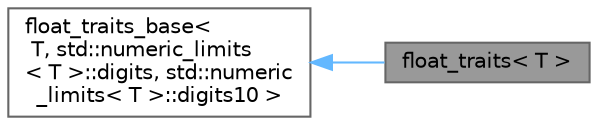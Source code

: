digraph "float_traits&lt; T &gt;"
{
 // LATEX_PDF_SIZE
  bgcolor="transparent";
  edge [fontname=Helvetica,fontsize=10,labelfontname=Helvetica,labelfontsize=10];
  node [fontname=Helvetica,fontsize=10,shape=box,height=0.2,width=0.4];
  rankdir="LR";
  Node1 [id="Node000001",label="float_traits\< T \>",height=0.2,width=0.4,color="gray40", fillcolor="grey60", style="filled", fontcolor="black",tooltip=" "];
  Node2 -> Node1 [id="edge3_Node000001_Node000002",dir="back",color="steelblue1",style="solid",tooltip=" "];
  Node2 [id="Node000002",label="float_traits_base\<\l T, std::numeric_limits\l\< T \>::digits, std::numeric\l_limits\< T \>::digits10 \>",height=0.2,width=0.4,color="gray40", fillcolor="white", style="filled",URL="$structfloat__traits__base.html",tooltip=" "];
}
